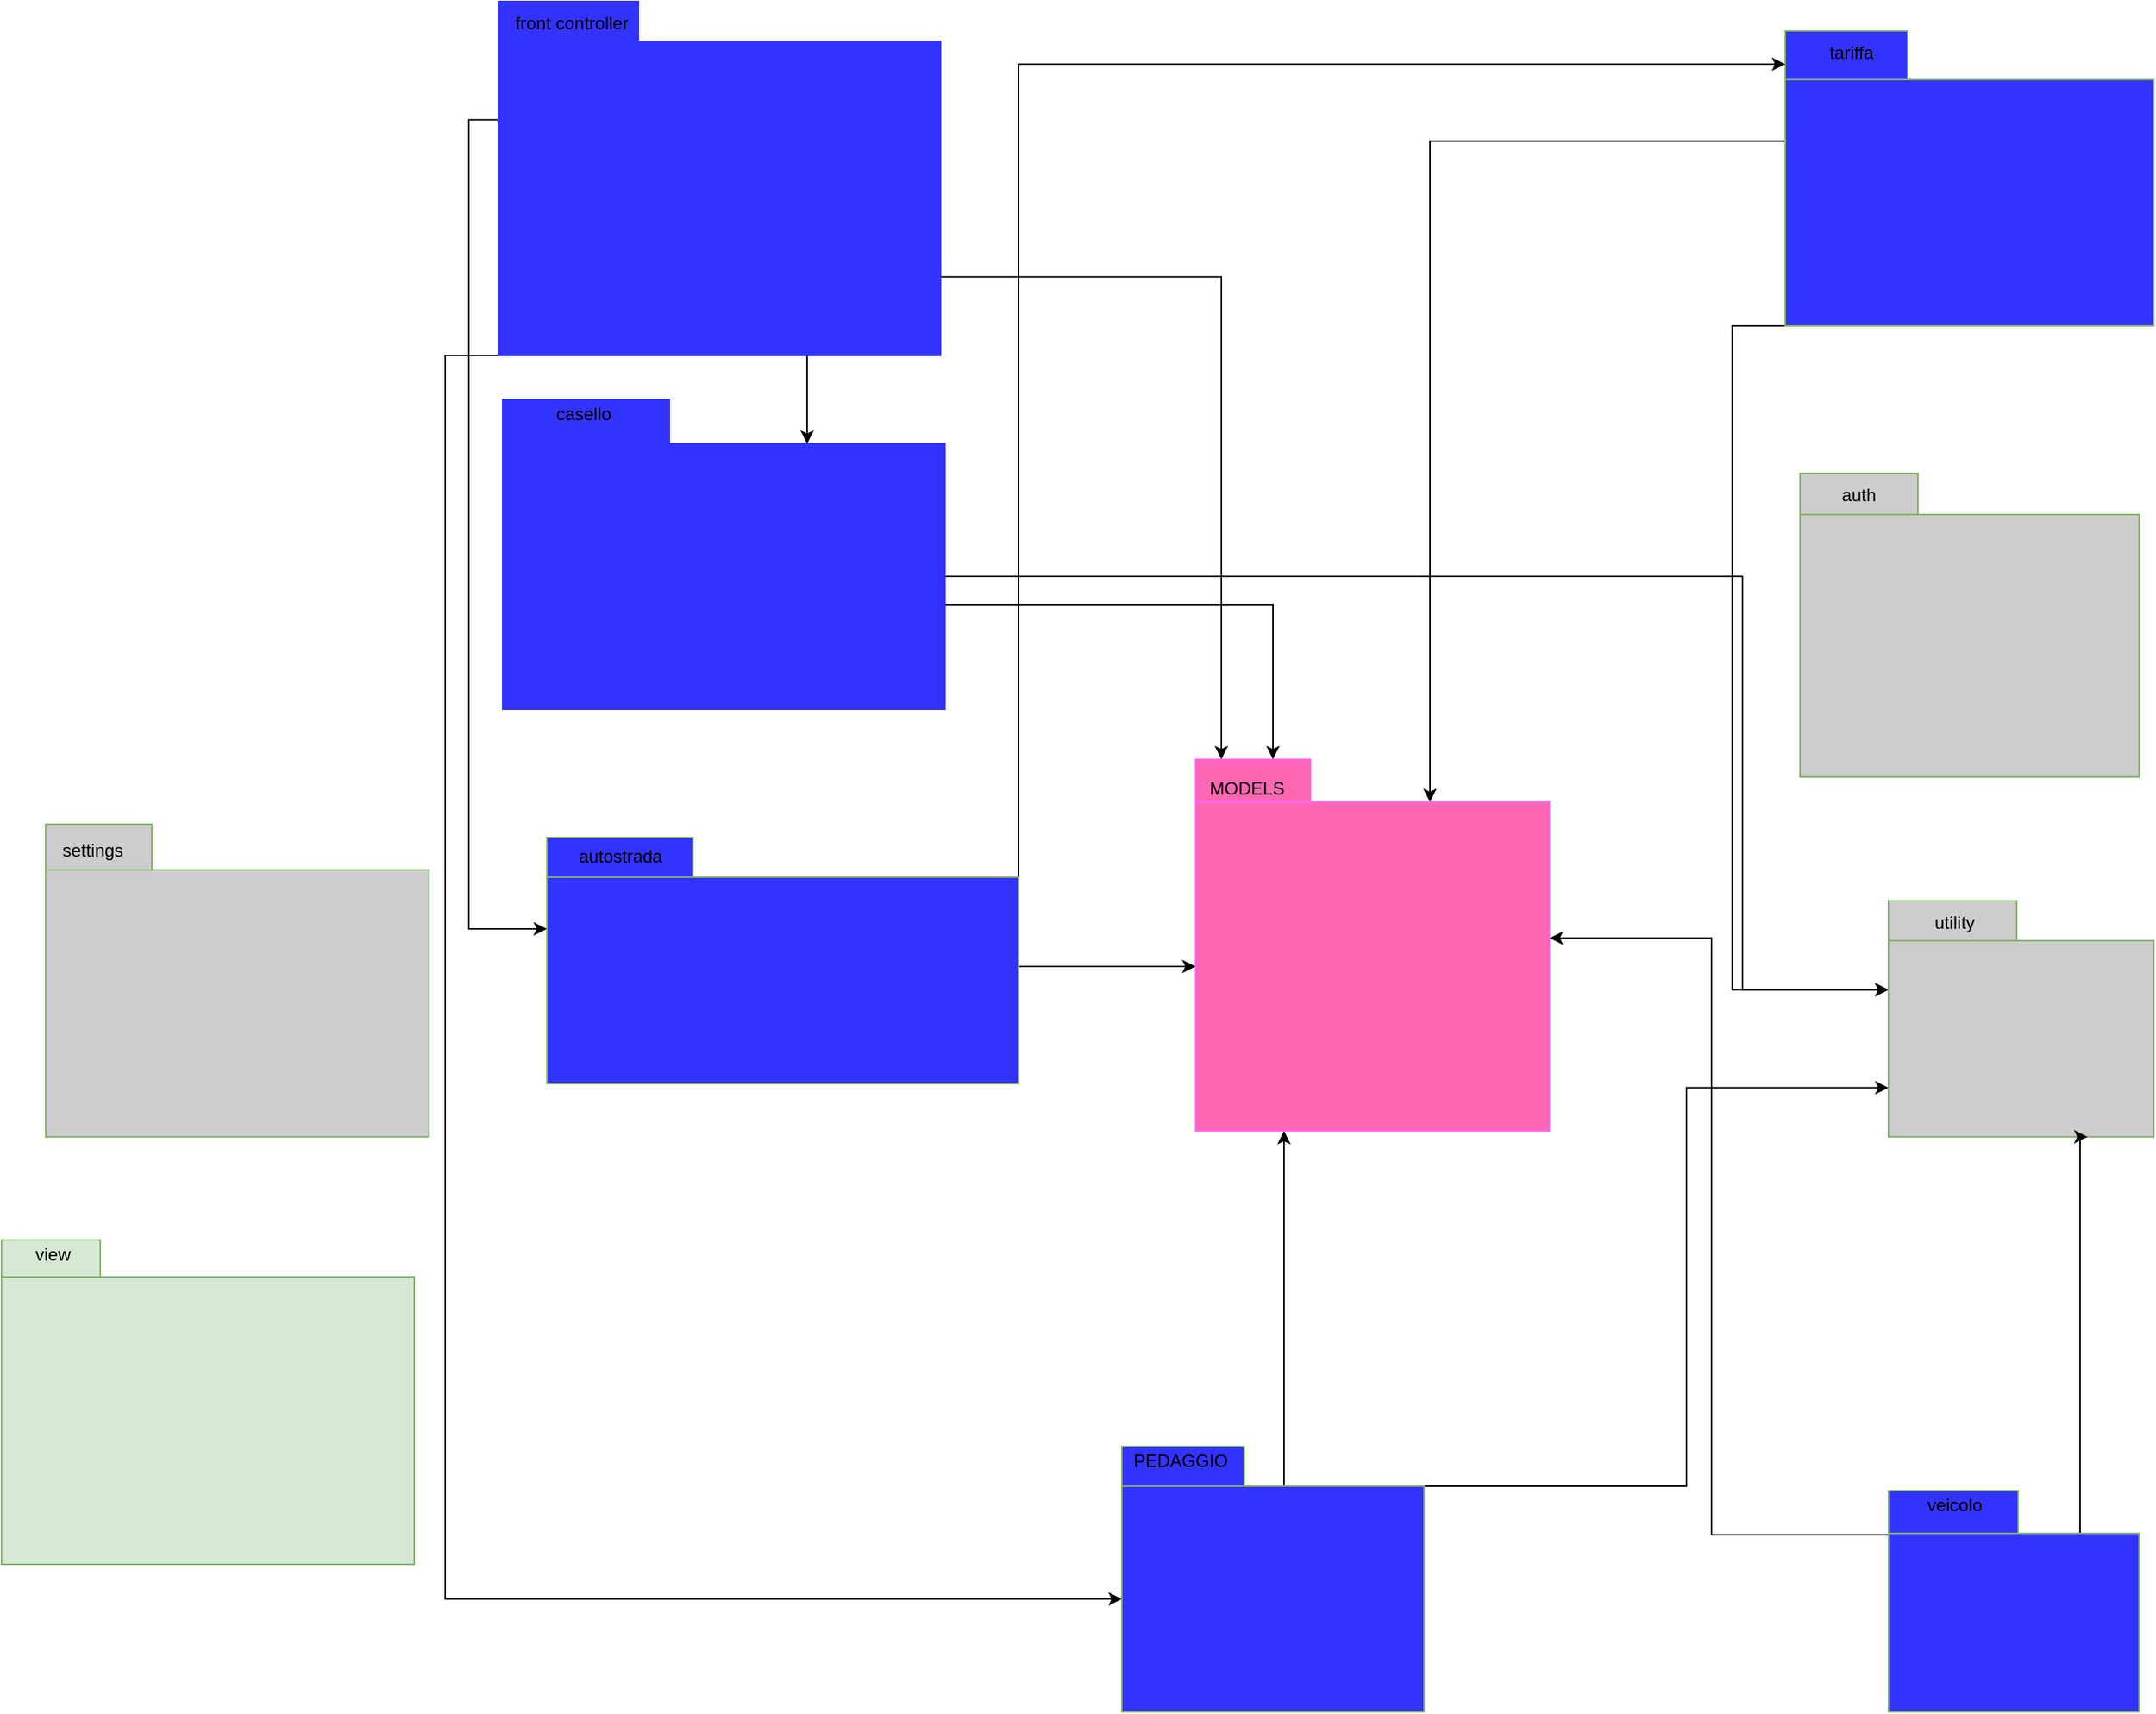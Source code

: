 <mxfile version="12.4.8" type="device"><diagram id="iEYUGzMQULcdTaBPpMz8" name="Page-1"><mxGraphModel dx="1685" dy="700" grid="0" gridSize="10" guides="1" tooltips="1" connect="1" arrows="1" fold="1" page="1" pageScale="1" pageWidth="827" pageHeight="1169" background="none" math="0" shadow="0"><root><mxCell id="0"/><mxCell id="1" parent="0"/><mxCell id="8dyd9DxCxek13gwjH4gd-13" style="edgeStyle=orthogonalEdgeStyle;rounded=0;orthogonalLoop=1;jettySize=auto;html=1;exitX=0;exitY=0;exitDx=0;exitDy=80.25;exitPerimeter=0;entryX=0;entryY=0;entryDx=0;entryDy=62;entryPerimeter=0;" parent="1" source="lYPnNAvSC6rMw9AgkW28-1" target="klY9MxTdYBYoyg2gzyu8-1" edge="1"><mxGeometry relative="1" as="geometry"/></mxCell><mxCell id="8dyd9DxCxek13gwjH4gd-14" style="edgeStyle=orthogonalEdgeStyle;rounded=0;orthogonalLoop=1;jettySize=auto;html=1;exitX=0;exitY=0;exitDx=300;exitDy=186.75;exitPerimeter=0;entryX=0.25;entryY=0;entryDx=0;entryDy=0;" parent="1" source="lYPnNAvSC6rMw9AgkW28-1" target="oRFJNJkzC-2uoRldqCaf-2" edge="1"><mxGeometry relative="1" as="geometry"/></mxCell><mxCell id="8dyd9DxCxek13gwjH4gd-16" style="edgeStyle=orthogonalEdgeStyle;rounded=0;orthogonalLoop=1;jettySize=auto;html=1;exitX=0.75;exitY=1;exitDx=0;exitDy=0;exitPerimeter=0;entryX=0;entryY=0;entryDx=0;entryDy=103.5;entryPerimeter=0;" parent="1" source="lYPnNAvSC6rMw9AgkW28-1" target="lYPnNAvSC6rMw9AgkW28-4" edge="1"><mxGeometry relative="1" as="geometry"><Array as="points"><mxPoint x="491" y="240"/><mxPoint x="491" y="1084"/></Array></mxGeometry></mxCell><mxCell id="8dyd9DxCxek13gwjH4gd-20" style="edgeStyle=orthogonalEdgeStyle;rounded=0;orthogonalLoop=1;jettySize=auto;html=1;exitX=0.5;exitY=1;exitDx=0;exitDy=0;exitPerimeter=0;entryX=0;entryY=0;entryDx=206.5;entryDy=30;entryPerimeter=0;" parent="1" source="lYPnNAvSC6rMw9AgkW28-1" target="lYPnNAvSC6rMw9AgkW28-2" edge="1"><mxGeometry relative="1" as="geometry"><Array as="points"><mxPoint x="736" y="240"/></Array></mxGeometry></mxCell><mxCell id="lYPnNAvSC6rMw9AgkW28-1" value="" style="shape=folder;fontStyle=1;spacingTop=10;tabWidth=95;tabHeight=27;tabPosition=left;html=1;fillColor=#3333FF;strokeColor=#3333FF;" parent="1" vertex="1"><mxGeometry x="527" width="300" height="240" as="geometry"/></mxCell><mxCell id="8dyd9DxCxek13gwjH4gd-19" style="edgeStyle=orthogonalEdgeStyle;rounded=0;orthogonalLoop=1;jettySize=auto;html=1;exitX=0;exitY=0;exitDx=300;exitDy=120;exitPerimeter=0;entryX=0;entryY=0;entryDx=0;entryDy=60.25;entryPerimeter=0;" parent="1" source="lYPnNAvSC6rMw9AgkW28-2" target="p8Z7vx7pluhLVKCYIiQO-32" edge="1"><mxGeometry relative="1" as="geometry"><Array as="points"><mxPoint x="1371" y="390"/><mxPoint x="1371" y="670"/></Array></mxGeometry></mxCell><mxCell id="8dyd9DxCxek13gwjH4gd-21" style="edgeStyle=orthogonalEdgeStyle;rounded=0;orthogonalLoop=1;jettySize=auto;html=1;exitX=0;exitY=0;exitDx=300;exitDy=120;exitPerimeter=0;entryX=0.75;entryY=0;entryDx=0;entryDy=0;" parent="1" source="lYPnNAvSC6rMw9AgkW28-2" target="oRFJNJkzC-2uoRldqCaf-2" edge="1"><mxGeometry relative="1" as="geometry"><Array as="points"><mxPoint x="830" y="409"/><mxPoint x="1053" y="409"/></Array></mxGeometry></mxCell><mxCell id="lYPnNAvSC6rMw9AgkW28-2" value="" style="shape=folder;fontStyle=1;spacingTop=10;tabWidth=113;tabHeight=30;tabPosition=left;html=1;fillColor=#3333FF;strokeColor=#3333FF;" parent="1" vertex="1"><mxGeometry x="530" y="270" width="300" height="210" as="geometry"/></mxCell><mxCell id="8dyd9DxCxek13gwjH4gd-10" style="edgeStyle=orthogonalEdgeStyle;rounded=0;orthogonalLoop=1;jettySize=auto;html=1;exitX=0;exitY=0;exitDx=0;exitDy=74.75;exitPerimeter=0;entryX=0;entryY=0;entryDx=159;entryDy=29;entryPerimeter=0;" parent="1" source="lYPnNAvSC6rMw9AgkW28-3" target="oRFJNJkzC-2uoRldqCaf-1" edge="1"><mxGeometry relative="1" as="geometry"/></mxCell><mxCell id="8dyd9DxCxek13gwjH4gd-11" style="edgeStyle=orthogonalEdgeStyle;rounded=0;orthogonalLoop=1;jettySize=auto;html=1;exitX=0;exitY=0;exitDx=0;exitDy=200;exitPerimeter=0;entryX=0;entryY=0;entryDx=0;entryDy=60.25;entryPerimeter=0;" parent="1" source="lYPnNAvSC6rMw9AgkW28-3" target="p8Z7vx7pluhLVKCYIiQO-32" edge="1"><mxGeometry relative="1" as="geometry"><Array as="points"><mxPoint x="1364" y="220"/><mxPoint x="1364" y="670"/></Array></mxGeometry></mxCell><mxCell id="lYPnNAvSC6rMw9AgkW28-3" value="" style="shape=folder;fontStyle=1;spacingTop=10;tabWidth=83;tabHeight=33;tabPosition=left;html=1;fillColor=#3333FF;strokeColor=#82b366;" parent="1" vertex="1"><mxGeometry x="1400" y="20" width="250" height="200" as="geometry"/></mxCell><mxCell id="8dyd9DxCxek13gwjH4gd-17" style="edgeStyle=orthogonalEdgeStyle;rounded=0;orthogonalLoop=1;jettySize=auto;html=1;exitX=0;exitY=0;exitDx=144;exitDy=27;exitPerimeter=0;entryX=0.25;entryY=1;entryDx=0;entryDy=0;entryPerimeter=0;" parent="1" source="lYPnNAvSC6rMw9AgkW28-4" target="oRFJNJkzC-2uoRldqCaf-1" edge="1"><mxGeometry relative="1" as="geometry"><Array as="points"><mxPoint x="1060" y="1007"/></Array></mxGeometry></mxCell><mxCell id="8dyd9DxCxek13gwjH4gd-18" style="edgeStyle=orthogonalEdgeStyle;rounded=0;orthogonalLoop=1;jettySize=auto;html=1;exitX=0;exitY=0;exitDx=205;exitDy=27;exitPerimeter=0;entryX=0;entryY=0;entryDx=0;entryDy=126.75;entryPerimeter=0;" parent="1" source="lYPnNAvSC6rMw9AgkW28-4" target="p8Z7vx7pluhLVKCYIiQO-32" edge="1"><mxGeometry relative="1" as="geometry"><Array as="points"><mxPoint x="1333" y="1007"/><mxPoint x="1333" y="737"/></Array></mxGeometry></mxCell><mxCell id="lYPnNAvSC6rMw9AgkW28-4" value="" style="shape=folder;fontStyle=1;spacingTop=10;tabWidth=83;tabHeight=27;tabPosition=left;html=1;fillColor=#3333FF;strokeColor=#82b366;" parent="1" vertex="1"><mxGeometry x="950" y="980" width="205" height="180" as="geometry"/></mxCell><mxCell id="lYPnNAvSC6rMw9AgkW28-5" value="" style="shape=folder;fontStyle=1;spacingTop=10;tabWidth=80;tabHeight=28;tabPosition=left;html=1;fillColor=#CCCCCC;strokeColor=#82b366;" parent="1" vertex="1"><mxGeometry x="1410" y="320" width="230" height="206" as="geometry"/></mxCell><mxCell id="lYPnNAvSC6rMw9AgkW28-6" value="front controller" style="text;html=1;strokeColor=none;fillColor=none;align=center;verticalAlign=middle;whiteSpace=wrap;rounded=0;" parent="1" vertex="1"><mxGeometry x="527" width="100" height="30" as="geometry"/></mxCell><mxCell id="iAYzAhScgVvvBafYRRBT-58" value="casello" style="text;html=1;strokeColor=none;fillColor=none;align=center;verticalAlign=middle;whiteSpace=wrap;rounded=0;" parent="1" vertex="1"><mxGeometry x="530" y="270" width="110" height="20" as="geometry"/></mxCell><mxCell id="p8Z7vx7pluhLVKCYIiQO-1" value="tariffa" style="text;html=1;strokeColor=none;fillColor=none;align=center;verticalAlign=middle;whiteSpace=wrap;rounded=0;" parent="1" vertex="1"><mxGeometry x="1400" y="20" width="90" height="30" as="geometry"/></mxCell><mxCell id="p8Z7vx7pluhLVKCYIiQO-27" value="auth" style="text;html=1;strokeColor=none;fillColor=none;align=center;verticalAlign=middle;whiteSpace=wrap;rounded=0;" parent="1" vertex="1"><mxGeometry x="1410" y="320" width="80" height="30" as="geometry"/></mxCell><mxCell id="p8Z7vx7pluhLVKCYIiQO-32" value="" style="shape=folder;fontStyle=1;spacingTop=10;tabWidth=87;tabHeight=27;tabPosition=left;html=1;fillColor=#CCCCCC;strokeColor=#82b366;" parent="1" vertex="1"><mxGeometry x="1470" y="610" width="180" height="160" as="geometry"/></mxCell><mxCell id="p8Z7vx7pluhLVKCYIiQO-33" value="utility" style="text;html=1;strokeColor=none;fillColor=none;align=center;verticalAlign=middle;whiteSpace=wrap;rounded=0;" parent="1" vertex="1"><mxGeometry x="1470" y="610" width="90" height="30" as="geometry"/></mxCell><object label="" id="oRFJNJkzC-2uoRldqCaf-1"><mxCell style="shape=folder;fontStyle=1;spacingTop=10;tabWidth=78;tabHeight=29;tabPosition=left;html=1;fillColor=#FF66B3;strokeColor=#FF66FF;" parent="1" vertex="1"><mxGeometry x="1000" y="514" width="240" height="252" as="geometry"/></mxCell></object><mxCell id="oRFJNJkzC-2uoRldqCaf-2" value="MODELS" style="text;html=1;strokeColor=none;fillColor=none;align=center;verticalAlign=middle;whiteSpace=wrap;rounded=0;" parent="1" vertex="1"><mxGeometry x="1000" y="514" width="70" height="40" as="geometry"/></mxCell><mxCell id="oRFJNJkzC-2uoRldqCaf-9" value="" style="shape=folder;fontStyle=1;spacingTop=10;tabWidth=72;tabHeight=31;tabPosition=left;html=1;fillColor=#CCCCCC;strokeColor=#82b366;" parent="1" vertex="1"><mxGeometry x="220" y="558" width="260" height="212" as="geometry"/></mxCell><mxCell id="oRFJNJkzC-2uoRldqCaf-10" value="" style="shape=folder;fontStyle=1;spacingTop=10;tabWidth=67;tabHeight=25;tabPosition=left;html=1;fillColor=#d5e8d4;strokeColor=#82B366;" parent="1" vertex="1"><mxGeometry x="190" y="840" width="280" height="220" as="geometry"/></mxCell><mxCell id="oRFJNJkzC-2uoRldqCaf-11" value="view" style="text;html=1;strokeColor=none;fillColor=none;align=center;verticalAlign=middle;whiteSpace=wrap;rounded=0;" parent="1" vertex="1"><mxGeometry x="190" y="840" width="70" height="20" as="geometry"/></mxCell><mxCell id="oRFJNJkzC-2uoRldqCaf-12" value="settings" style="text;html=1;strokeColor=none;fillColor=none;align=center;verticalAlign=middle;whiteSpace=wrap;rounded=0;" parent="1" vertex="1"><mxGeometry x="220" y="558" width="64" height="35" as="geometry"/></mxCell><mxCell id="oRFJNJkzC-2uoRldqCaf-24" value="PEDAGGIO" style="text;html=1;strokeColor=none;fillColor=none;align=center;verticalAlign=middle;whiteSpace=wrap;rounded=0;" parent="1" vertex="1"><mxGeometry x="970" y="980" width="40" height="20" as="geometry"/></mxCell><mxCell id="8dyd9DxCxek13gwjH4gd-9" style="edgeStyle=orthogonalEdgeStyle;rounded=0;orthogonalLoop=1;jettySize=auto;html=1;exitX=0;exitY=0;exitDx=320;exitDy=62;exitPerimeter=0;entryX=0;entryY=0;entryDx=0;entryDy=140.5;entryPerimeter=0;" parent="1" source="klY9MxTdYBYoyg2gzyu8-1" target="oRFJNJkzC-2uoRldqCaf-1" edge="1"><mxGeometry relative="1" as="geometry"><Array as="points"><mxPoint x="880" y="654"/></Array></mxGeometry></mxCell><mxCell id="8dyd9DxCxek13gwjH4gd-22" style="edgeStyle=orthogonalEdgeStyle;rounded=0;orthogonalLoop=1;jettySize=auto;html=1;exitX=0;exitY=0;exitDx=320;exitDy=27;exitPerimeter=0;entryX=0;entryY=0.75;entryDx=0;entryDy=0;" parent="1" source="klY9MxTdYBYoyg2gzyu8-1" target="p8Z7vx7pluhLVKCYIiQO-1" edge="1"><mxGeometry relative="1" as="geometry"><Array as="points"><mxPoint x="880" y="43"/></Array></mxGeometry></mxCell><mxCell id="klY9MxTdYBYoyg2gzyu8-1" value="" style="shape=folder;fontStyle=1;spacingTop=10;tabWidth=99;tabHeight=27;tabPosition=left;html=1;fillColor=#3333FF;strokeColor=#82b366;" parent="1" vertex="1"><mxGeometry x="560" y="567" width="320" height="167" as="geometry"/></mxCell><mxCell id="8dyd9DxCxek13gwjH4gd-4" style="edgeStyle=orthogonalEdgeStyle;rounded=0;orthogonalLoop=1;jettySize=auto;html=1;exitX=0;exitY=0;exitDx=129;exitDy=29;exitPerimeter=0;entryX=0.75;entryY=1;entryDx=0;entryDy=0;entryPerimeter=0;" parent="1" source="klY9MxTdYBYoyg2gzyu8-2" target="p8Z7vx7pluhLVKCYIiQO-32" edge="1"><mxGeometry relative="1" as="geometry"><Array as="points"><mxPoint x="1600" y="770"/></Array></mxGeometry></mxCell><mxCell id="8dyd9DxCxek13gwjH4gd-5" style="edgeStyle=orthogonalEdgeStyle;rounded=0;orthogonalLoop=1;jettySize=auto;html=1;exitX=0;exitY=0;exitDx=0;exitDy=29;exitPerimeter=0;entryX=1.001;entryY=0.481;entryDx=0;entryDy=0;entryPerimeter=0;" parent="1" source="klY9MxTdYBYoyg2gzyu8-2" target="oRFJNJkzC-2uoRldqCaf-1" edge="1"><mxGeometry relative="1" as="geometry"><Array as="points"><mxPoint x="1470" y="1040"/><mxPoint x="1350" y="1040"/><mxPoint x="1350" y="636"/></Array></mxGeometry></mxCell><mxCell id="klY9MxTdYBYoyg2gzyu8-2" value="" style="shape=folder;fontStyle=1;spacingTop=10;tabWidth=88;tabHeight=29;tabPosition=left;html=1;fillColor=#3333FF;strokeColor=#82b366;" parent="1" vertex="1"><mxGeometry x="1470" y="1010" width="170" height="150" as="geometry"/></mxCell><mxCell id="klY9MxTdYBYoyg2gzyu8-3" value="autostrada" style="text;html=1;strokeColor=none;fillColor=none;align=center;verticalAlign=middle;whiteSpace=wrap;rounded=0;" parent="1" vertex="1"><mxGeometry x="560" y="567" width="100" height="26" as="geometry"/></mxCell><mxCell id="klY9MxTdYBYoyg2gzyu8-45" value="veicolo" style="text;html=1;strokeColor=none;fillColor=none;align=center;verticalAlign=middle;whiteSpace=wrap;rounded=0;" parent="1" vertex="1"><mxGeometry x="1470" y="1010" width="90" height="20" as="geometry"/></mxCell></root></mxGraphModel></diagram></mxfile>